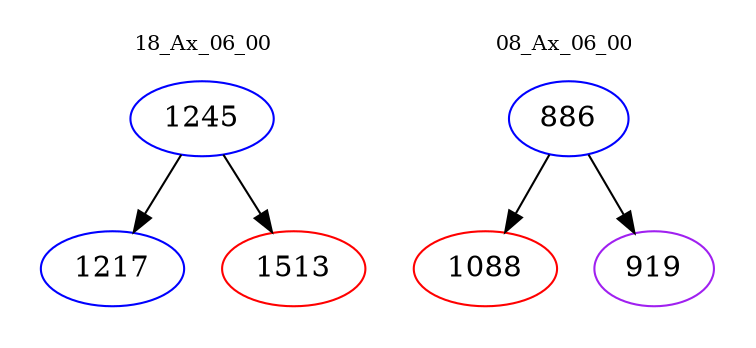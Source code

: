 digraph{
subgraph cluster_0 {
color = white
label = "18_Ax_06_00";
fontsize=10;
T0_1245 [label="1245", color="blue"]
T0_1245 -> T0_1217 [color="black"]
T0_1217 [label="1217", color="blue"]
T0_1245 -> T0_1513 [color="black"]
T0_1513 [label="1513", color="red"]
}
subgraph cluster_1 {
color = white
label = "08_Ax_06_00";
fontsize=10;
T1_886 [label="886", color="blue"]
T1_886 -> T1_1088 [color="black"]
T1_1088 [label="1088", color="red"]
T1_886 -> T1_919 [color="black"]
T1_919 [label="919", color="purple"]
}
}
